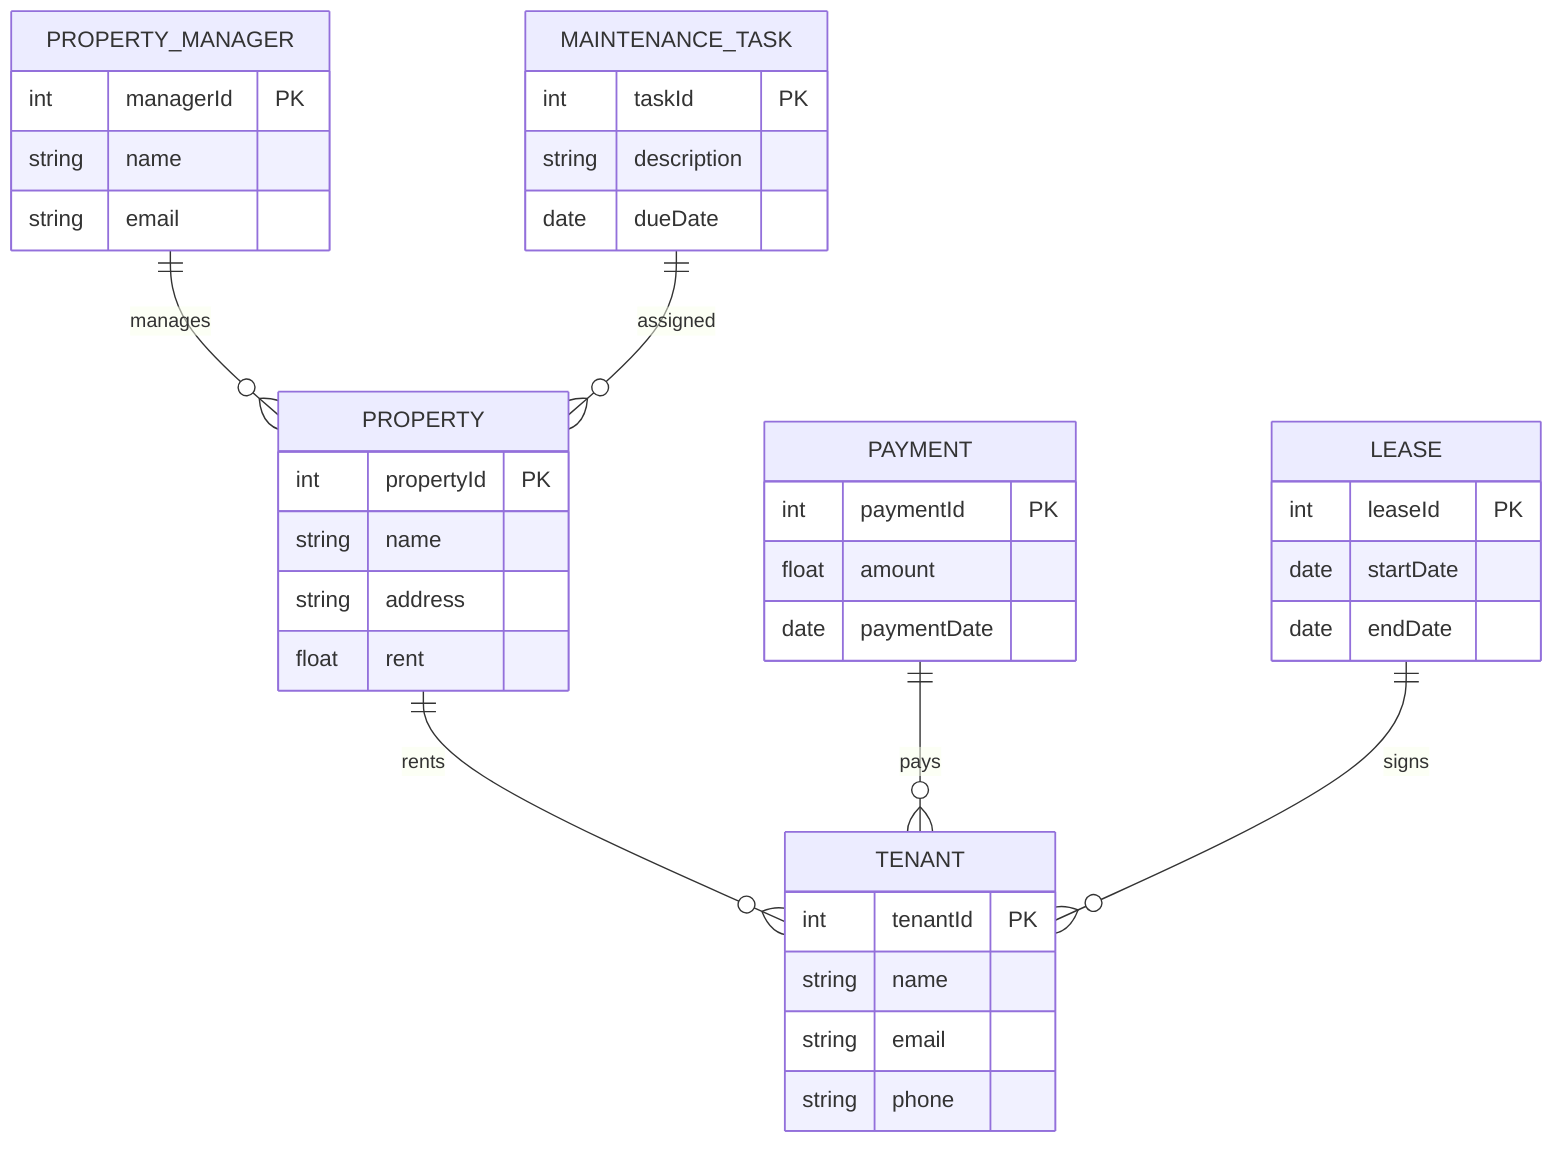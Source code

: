 erDiagram
    PROPERTY_MANAGER ||--o{ PROPERTY : manages          %%{ PROPERTY_MANAGER[properties],PROPERTY[manager] }%%
    PROPERTY_MANAGER {					%%{ icon[manager],title[Property Management System],description[Manage properties and rental units efficiently. Track property managers, tenants, and maintenance tasks.],menu[Home, Properties, Tenants, Maintenance, Reports, About Us, Contact Us] }%%      
        int managerId PK					
        string name					%%{ display[true],required[true],tooltip[Manager's name] }%%
        string email					%%{ tooltip[Manager's email address] }%%
    }
    PROPERTY ||--o{ TENANT : rents                      %%{ PROPERTY[tenants],TENANT[property] }%%
    PROPERTY {						%%{ icon[property],title[Property],description[Manage property details and rental units.],menu[Properties, Tenants, Maintenance, Reports, About Us, Contact Us] }%%      
        int propertyId PK					
        string name					%%{ display[true],required[true],tooltip[Property name] }%%
        string address					%%{ tooltip[Property address] }%%
        float rent					%%{ tooltip[Monthly rent amount] }%%
    }
    TENANT {						%%{ icon[tenant],title[Tenant],description[Manage tenant information and leases.],menu[Tenants, Properties, Maintenance, Reports, About Us, Contact Us] }%%      
        int tenantId PK					
        string name					%%{ display[true],required[true],tooltip[Tenant's name] }%%
        string email					%%{ tooltip[Tenant's email address] }%%
        string phone					%%{ tooltip[Tenant's phone number] }%%
    }
    MAINTENANCE_TASK ||--o{ PROPERTY : assigned         %%{ MAINTENANCE_TASK[properties],PROPERTY[maintenanceTasks] }%%
    MAINTENANCE_TASK {					%%{ icon[maintenance],title[Maintenance Task],description[Schedule and track property maintenance tasks.],menu[Maintenance, Properties, Tenants, Reports, About Us, Contact Us] }%%      
        int taskId PK					
        string description				%%{ display[true],required[true],tooltip[Task description] }%%
        date dueDate					%%{ tooltip[Due date] }%%
    }
    PAYMENT ||--o{ TENANT : pays                        %%{ PAYMENT[tenants],TENANT[payments] }%%
    PAYMENT {						%%{ icon[payment],title[Payment],description[Manage tenant payments and rent collection.],menu[Payments, Tenants, Properties, Maintenance, Reports, About Us, Contact Us] }%%      
        int paymentId PK					
        float amount					%%{ display[true],required[true],tooltip[Payment amount] }%%
        date paymentDate				%%{ tooltip[Payment date] }%%
    }
    LEASE ||--o{ TENANT : signs                         %%{ LEASE[tenants],TENANT[lease] }%%
    LEASE {						%%{ icon[lease],title[Lease],description[Manage lease agreements and terms.],menu[Leases, Tenants, Properties, Maintenance, Reports, About Us, Contact Us] }%%      
        int leaseId PK					
        date startDate					%%{ display[true],required[true],tooltip[Lease start date] }%%
        date endDate					%%{ tooltip[Lease end date] }%%
    }
%%{ icon[property],title[Property Management System],home-page-description[Manage properties and rental units efficiently. Track property managers, tenants, and maintenance tasks.],about-us-page-description[Explore our property management system and streamline your property operations. Manage leases, payments, and maintenance seamlessly.],menu[Home, Properties, Tenants, Maintenance, Reports, About Us, Contact Us] }%%